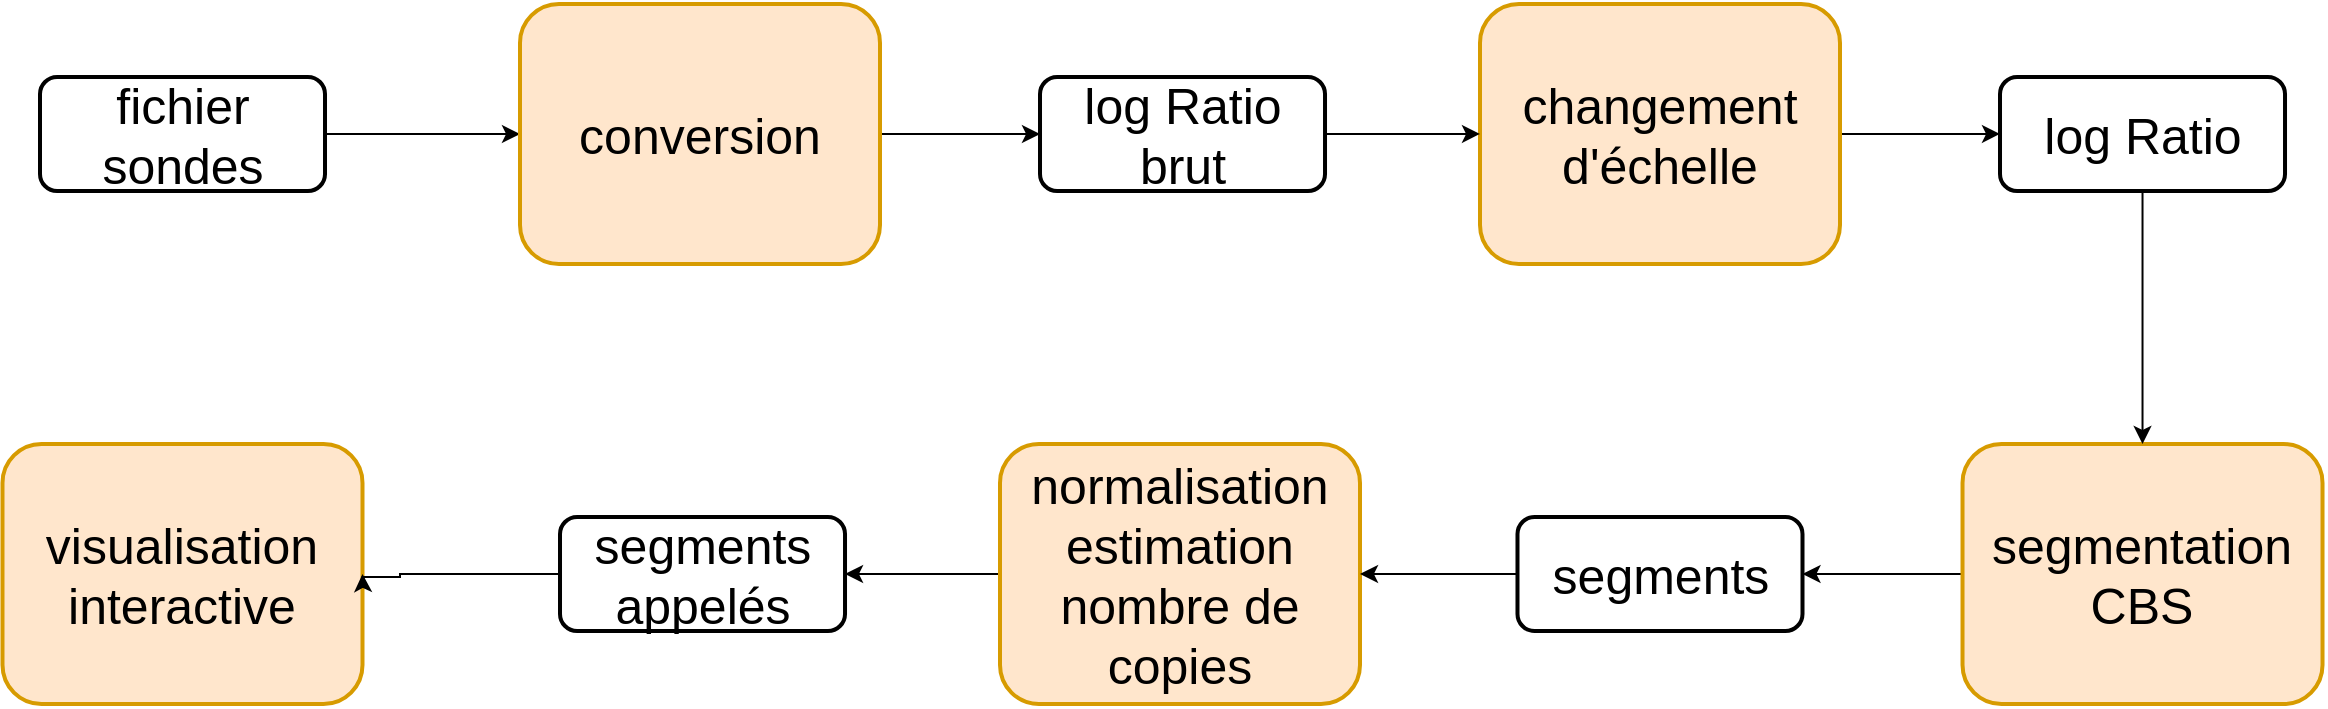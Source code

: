<mxfile version="18.1.1" type="device"><diagram id="C5RBs43oDa-KdzZeNtuy" name="Page-1"><mxGraphModel dx="44" dy="542" grid="1" gridSize="10" guides="1" tooltips="1" connect="1" arrows="1" fold="1" page="0" pageScale="1" pageWidth="827" pageHeight="1169" math="0" shadow="0"><root><mxCell id="WIyWlLk6GJQsqaUBKTNV-0"/><mxCell id="WIyWlLk6GJQsqaUBKTNV-1" parent="WIyWlLk6GJQsqaUBKTNV-0"/><mxCell id="WGFOL4mzrwTQaC1ltKRM-14" style="edgeStyle=orthogonalEdgeStyle;rounded=0;orthogonalLoop=1;jettySize=auto;html=1;exitX=1;exitY=0.5;exitDx=0;exitDy=0;entryX=0;entryY=0.5;entryDx=0;entryDy=0;" parent="WIyWlLk6GJQsqaUBKTNV-1" edge="1"><mxGeometry relative="1" as="geometry"><mxPoint x="3310.005" y="958.511" as="targetPoint"/></mxGeometry></mxCell><mxCell id="WGFOL4mzrwTQaC1ltKRM-2" style="edgeStyle=orthogonalEdgeStyle;rounded=0;orthogonalLoop=1;jettySize=auto;html=1;exitX=1;exitY=0.5;exitDx=0;exitDy=0;entryX=0;entryY=0.5;entryDx=0;entryDy=0;" parent="WIyWlLk6GJQsqaUBKTNV-1" edge="1"><mxGeometry relative="1" as="geometry"><mxPoint x="3110" y="796.805" as="targetPoint"/></mxGeometry></mxCell><mxCell id="WGFOL4mzrwTQaC1ltKRM-16" style="edgeStyle=orthogonalEdgeStyle;rounded=0;orthogonalLoop=1;jettySize=auto;html=1;exitX=1;exitY=0.5;exitDx=0;exitDy=0;entryX=0;entryY=0.5;entryDx=0;entryDy=0;" parent="WIyWlLk6GJQsqaUBKTNV-1" edge="1"><mxGeometry relative="1" as="geometry"><mxPoint x="4970" y="825" as="sourcePoint"/></mxGeometry></mxCell><mxCell id="0FH5RXxQJNU8yY8XPLgQ-8" style="edgeStyle=orthogonalEdgeStyle;rounded=0;orthogonalLoop=1;jettySize=auto;html=1;exitX=0.5;exitY=1;exitDx=0;exitDy=0;entryX=0.5;entryY=0;entryDx=0;entryDy=0;fontSize=25;" parent="WIyWlLk6GJQsqaUBKTNV-1" edge="1"><mxGeometry relative="1" as="geometry"><mxPoint x="5230.005" y="1220" as="sourcePoint"/></mxGeometry></mxCell><mxCell id="Gsm8mGZfjmFKGbRwr0Wn-1" style="edgeStyle=orthogonalEdgeStyle;rounded=0;orthogonalLoop=1;jettySize=auto;html=1;exitX=1;exitY=0.5;exitDx=0;exitDy=0;entryX=0;entryY=0.5;entryDx=0;entryDy=0;fontSize=25;" edge="1" parent="WIyWlLk6GJQsqaUBKTNV-1" source="Gsm8mGZfjmFKGbRwr0Wn-2" target="Gsm8mGZfjmFKGbRwr0Wn-12"><mxGeometry relative="1" as="geometry"/></mxCell><mxCell id="Gsm8mGZfjmFKGbRwr0Wn-2" value="changement d'échelle&lt;span style=&quot;white-space: pre;&quot;&gt;&lt;/span&gt;" style="rounded=1;whiteSpace=wrap;html=1;shadow=0;fontFamily=Helvetica;fontSize=25;fontColor=default;align=center;strokeColor=#d79b00;strokeWidth=2;fillColor=#ffe6cc;" vertex="1" parent="WIyWlLk6GJQsqaUBKTNV-1"><mxGeometry x="3840.0" y="1339.99" width="180" height="130" as="geometry"/></mxCell><mxCell id="Gsm8mGZfjmFKGbRwr0Wn-3" style="edgeStyle=orthogonalEdgeStyle;rounded=0;orthogonalLoop=1;jettySize=auto;html=1;entryX=0;entryY=0.5;entryDx=0;entryDy=0;fontSize=25;" edge="1" parent="WIyWlLk6GJQsqaUBKTNV-1" source="Gsm8mGZfjmFKGbRwr0Wn-4" target="Gsm8mGZfjmFKGbRwr0Wn-8"><mxGeometry relative="1" as="geometry"><mxPoint x="3260.01" y="1253.625" as="targetPoint"/></mxGeometry></mxCell><mxCell id="Gsm8mGZfjmFKGbRwr0Wn-4" value="fichier sondes" style="rounded=1;whiteSpace=wrap;html=1;fontSize=25;glass=0;strokeWidth=2;shadow=0;aspect=fixed;" vertex="1" parent="WIyWlLk6GJQsqaUBKTNV-1"><mxGeometry x="3120" y="1376.484" width="142.507" height="57.003" as="geometry"/></mxCell><mxCell id="Gsm8mGZfjmFKGbRwr0Wn-42" style="edgeStyle=orthogonalEdgeStyle;rounded=0;orthogonalLoop=1;jettySize=auto;html=1;entryX=1;entryY=0.5;entryDx=0;entryDy=0;" edge="1" parent="WIyWlLk6GJQsqaUBKTNV-1" source="Gsm8mGZfjmFKGbRwr0Wn-6" target="Gsm8mGZfjmFKGbRwr0Wn-36"><mxGeometry relative="1" as="geometry"/></mxCell><mxCell id="Gsm8mGZfjmFKGbRwr0Wn-6" value="segmentation CBS" style="rounded=1;whiteSpace=wrap;html=1;shadow=0;fontFamily=Helvetica;fontSize=25;fontColor=default;align=center;strokeColor=#d79b00;strokeWidth=2;fillColor=#ffe6cc;" vertex="1" parent="WIyWlLk6GJQsqaUBKTNV-1"><mxGeometry x="4081.26" y="1560" width="180" height="130" as="geometry"/></mxCell><mxCell id="Gsm8mGZfjmFKGbRwr0Wn-7" style="edgeStyle=orthogonalEdgeStyle;rounded=0;orthogonalLoop=1;jettySize=auto;html=1;exitX=1;exitY=0.5;exitDx=0;exitDy=0;entryX=0;entryY=0.5;entryDx=0;entryDy=0;fontSize=25;" edge="1" parent="WIyWlLk6GJQsqaUBKTNV-1" source="Gsm8mGZfjmFKGbRwr0Wn-8" target="Gsm8mGZfjmFKGbRwr0Wn-10"><mxGeometry relative="1" as="geometry"/></mxCell><mxCell id="Gsm8mGZfjmFKGbRwr0Wn-8" value="conversion" style="rounded=1;whiteSpace=wrap;html=1;shadow=0;fontFamily=Helvetica;fontSize=25;fontColor=default;align=center;strokeColor=#d79b00;strokeWidth=2;fillColor=#ffe6cc;" vertex="1" parent="WIyWlLk6GJQsqaUBKTNV-1"><mxGeometry x="3360.0" y="1340" width="180" height="130" as="geometry"/></mxCell><mxCell id="Gsm8mGZfjmFKGbRwr0Wn-9" style="edgeStyle=orthogonalEdgeStyle;rounded=0;orthogonalLoop=1;jettySize=auto;html=1;exitX=1;exitY=0.5;exitDx=0;exitDy=0;entryX=0;entryY=0.5;entryDx=0;entryDy=0;fontSize=25;" edge="1" parent="WIyWlLk6GJQsqaUBKTNV-1" source="Gsm8mGZfjmFKGbRwr0Wn-10" target="Gsm8mGZfjmFKGbRwr0Wn-2"><mxGeometry relative="1" as="geometry"/></mxCell><mxCell id="Gsm8mGZfjmFKGbRwr0Wn-10" value="log Ratio brut" style="rounded=1;whiteSpace=wrap;html=1;fontSize=25;glass=0;strokeWidth=2;shadow=0;aspect=fixed;" vertex="1" parent="WIyWlLk6GJQsqaUBKTNV-1"><mxGeometry x="3620.005" y="1376.5" width="142.507" height="57.003" as="geometry"/></mxCell><mxCell id="Gsm8mGZfjmFKGbRwr0Wn-43" style="rounded=0;orthogonalLoop=1;jettySize=auto;html=1;entryX=0.5;entryY=0;entryDx=0;entryDy=0;" edge="1" parent="WIyWlLk6GJQsqaUBKTNV-1" source="Gsm8mGZfjmFKGbRwr0Wn-12" target="Gsm8mGZfjmFKGbRwr0Wn-6"><mxGeometry relative="1" as="geometry"/></mxCell><mxCell id="Gsm8mGZfjmFKGbRwr0Wn-12" value="log Ratio" style="rounded=1;whiteSpace=wrap;html=1;fontSize=25;glass=0;strokeWidth=2;shadow=0;aspect=fixed;" vertex="1" parent="WIyWlLk6GJQsqaUBKTNV-1"><mxGeometry x="4100.005" y="1376.49" width="142.507" height="57.003" as="geometry"/></mxCell><mxCell id="Gsm8mGZfjmFKGbRwr0Wn-31" style="edgeStyle=orthogonalEdgeStyle;rounded=0;orthogonalLoop=1;jettySize=auto;html=1;entryX=1;entryY=0.5;entryDx=0;entryDy=0;fontSize=25;exitX=0;exitY=0.5;exitDx=0;exitDy=0;" edge="1" parent="WIyWlLk6GJQsqaUBKTNV-1" source="Gsm8mGZfjmFKGbRwr0Wn-32" target="Gsm8mGZfjmFKGbRwr0Wn-38"><mxGeometry relative="1" as="geometry"><mxPoint x="3900" y="1700" as="sourcePoint"/></mxGeometry></mxCell><mxCell id="Gsm8mGZfjmFKGbRwr0Wn-32" value="&lt;div&gt;normalisation&lt;/div&gt;&lt;div&gt;estimation nombre de copies&lt;br&gt;&lt;/div&gt;" style="rounded=1;whiteSpace=wrap;html=1;shadow=0;fontFamily=Helvetica;fontSize=25;fontColor=default;align=center;strokeColor=#d79b00;strokeWidth=2;fillColor=#ffe6cc;" vertex="1" parent="WIyWlLk6GJQsqaUBKTNV-1"><mxGeometry x="3600" y="1560" width="180" height="130" as="geometry"/></mxCell><mxCell id="Gsm8mGZfjmFKGbRwr0Wn-33" value="visualisation interactive" style="rounded=1;whiteSpace=wrap;html=1;shadow=0;fontFamily=Helvetica;fontSize=25;fontColor=default;align=center;strokeColor=#d79b00;strokeWidth=2;fillColor=#ffe6cc;" vertex="1" parent="WIyWlLk6GJQsqaUBKTNV-1"><mxGeometry x="3101.25" y="1560" width="180" height="130" as="geometry"/></mxCell><mxCell id="Gsm8mGZfjmFKGbRwr0Wn-41" style="edgeStyle=orthogonalEdgeStyle;rounded=0;orthogonalLoop=1;jettySize=auto;html=1;entryX=1;entryY=0.5;entryDx=0;entryDy=0;" edge="1" parent="WIyWlLk6GJQsqaUBKTNV-1" source="Gsm8mGZfjmFKGbRwr0Wn-36" target="Gsm8mGZfjmFKGbRwr0Wn-32"><mxGeometry relative="1" as="geometry"/></mxCell><mxCell id="Gsm8mGZfjmFKGbRwr0Wn-36" value="segments" style="rounded=1;whiteSpace=wrap;html=1;fontSize=25;glass=0;strokeWidth=2;shadow=0;aspect=fixed;" vertex="1" parent="WIyWlLk6GJQsqaUBKTNV-1"><mxGeometry x="3858.745" y="1596.5" width="142.507" height="57.003" as="geometry"/></mxCell><mxCell id="Gsm8mGZfjmFKGbRwr0Wn-37" style="edgeStyle=orthogonalEdgeStyle;rounded=0;orthogonalLoop=1;jettySize=auto;html=1;entryX=1;entryY=0.5;entryDx=0;entryDy=0;fontSize=25;exitX=0;exitY=0.5;exitDx=0;exitDy=0;" edge="1" parent="WIyWlLk6GJQsqaUBKTNV-1" source="Gsm8mGZfjmFKGbRwr0Wn-38" target="Gsm8mGZfjmFKGbRwr0Wn-33"><mxGeometry relative="1" as="geometry"><mxPoint x="3590.01" y="1621.425" as="targetPoint"/><mxPoint x="3480" y="1726.5" as="sourcePoint"/><Array as="points"><mxPoint x="3300" y="1625.5"/><mxPoint x="3120" y="1626.5"/></Array></mxGeometry></mxCell><mxCell id="Gsm8mGZfjmFKGbRwr0Wn-38" value="segments appelés" style="rounded=1;whiteSpace=wrap;html=1;fontSize=25;glass=0;strokeWidth=2;shadow=0;aspect=fixed;" vertex="1" parent="WIyWlLk6GJQsqaUBKTNV-1"><mxGeometry x="3380.005" y="1596.5" width="142.507" height="57.003" as="geometry"/></mxCell></root></mxGraphModel></diagram></mxfile>